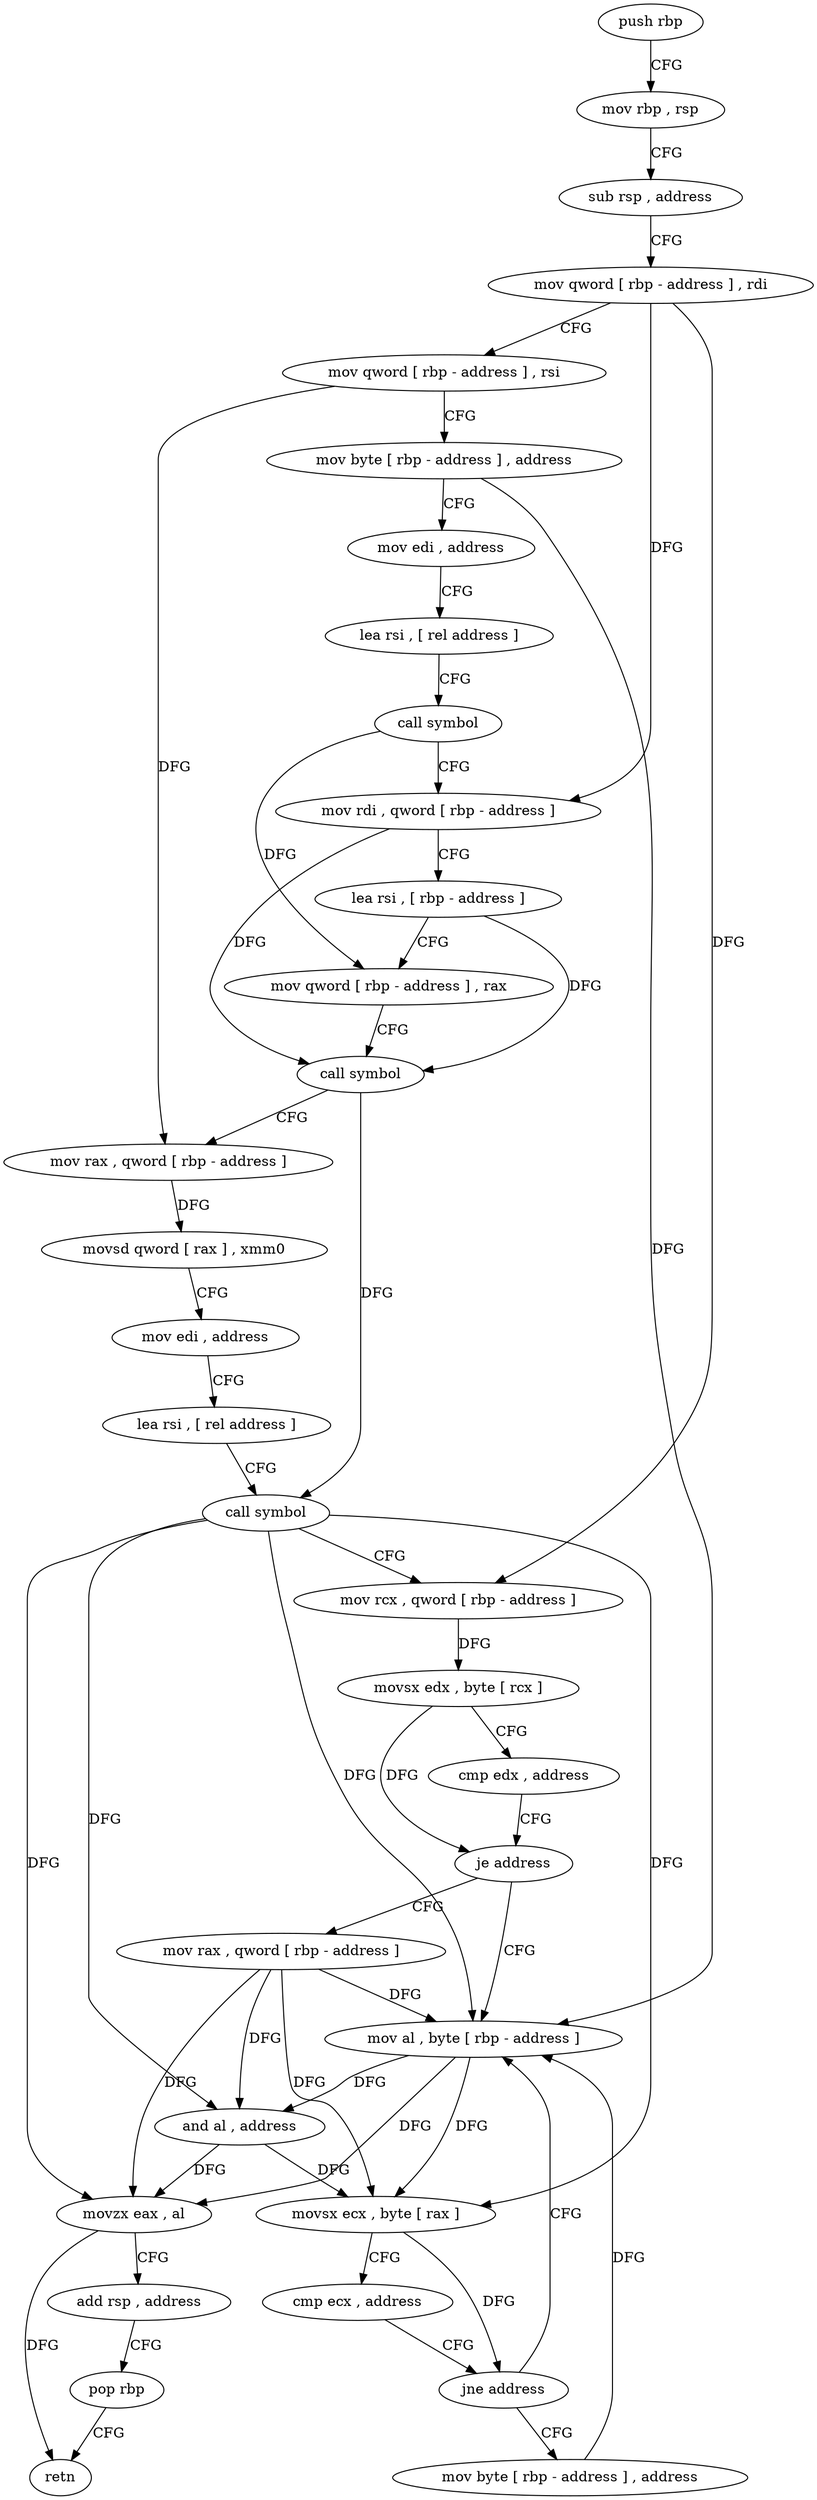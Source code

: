 digraph "func" {
"79344" [label = "push rbp" ]
"79345" [label = "mov rbp , rsp" ]
"79348" [label = "sub rsp , address" ]
"79352" [label = "mov qword [ rbp - address ] , rdi" ]
"79356" [label = "mov qword [ rbp - address ] , rsi" ]
"79360" [label = "mov byte [ rbp - address ] , address" ]
"79364" [label = "mov edi , address" ]
"79369" [label = "lea rsi , [ rel address ]" ]
"79376" [label = "call symbol" ]
"79381" [label = "mov rdi , qword [ rbp - address ]" ]
"79385" [label = "lea rsi , [ rbp - address ]" ]
"79389" [label = "mov qword [ rbp - address ] , rax" ]
"79393" [label = "call symbol" ]
"79398" [label = "mov rax , qword [ rbp - address ]" ]
"79402" [label = "movsd qword [ rax ] , xmm0" ]
"79406" [label = "mov edi , address" ]
"79411" [label = "lea rsi , [ rel address ]" ]
"79418" [label = "call symbol" ]
"79423" [label = "mov rcx , qword [ rbp - address ]" ]
"79427" [label = "movsx edx , byte [ rcx ]" ]
"79430" [label = "cmp edx , address" ]
"79433" [label = "je address" ]
"79459" [label = "mov al , byte [ rbp - address ]" ]
"79439" [label = "mov rax , qword [ rbp - address ]" ]
"79462" [label = "and al , address" ]
"79464" [label = "movzx eax , al" ]
"79467" [label = "add rsp , address" ]
"79471" [label = "pop rbp" ]
"79472" [label = "retn" ]
"79443" [label = "movsx ecx , byte [ rax ]" ]
"79446" [label = "cmp ecx , address" ]
"79449" [label = "jne address" ]
"79455" [label = "mov byte [ rbp - address ] , address" ]
"79344" -> "79345" [ label = "CFG" ]
"79345" -> "79348" [ label = "CFG" ]
"79348" -> "79352" [ label = "CFG" ]
"79352" -> "79356" [ label = "CFG" ]
"79352" -> "79381" [ label = "DFG" ]
"79352" -> "79423" [ label = "DFG" ]
"79356" -> "79360" [ label = "CFG" ]
"79356" -> "79398" [ label = "DFG" ]
"79360" -> "79364" [ label = "CFG" ]
"79360" -> "79459" [ label = "DFG" ]
"79364" -> "79369" [ label = "CFG" ]
"79369" -> "79376" [ label = "CFG" ]
"79376" -> "79381" [ label = "CFG" ]
"79376" -> "79389" [ label = "DFG" ]
"79381" -> "79385" [ label = "CFG" ]
"79381" -> "79393" [ label = "DFG" ]
"79385" -> "79389" [ label = "CFG" ]
"79385" -> "79393" [ label = "DFG" ]
"79389" -> "79393" [ label = "CFG" ]
"79393" -> "79398" [ label = "CFG" ]
"79393" -> "79418" [ label = "DFG" ]
"79398" -> "79402" [ label = "DFG" ]
"79402" -> "79406" [ label = "CFG" ]
"79406" -> "79411" [ label = "CFG" ]
"79411" -> "79418" [ label = "CFG" ]
"79418" -> "79423" [ label = "CFG" ]
"79418" -> "79459" [ label = "DFG" ]
"79418" -> "79462" [ label = "DFG" ]
"79418" -> "79464" [ label = "DFG" ]
"79418" -> "79443" [ label = "DFG" ]
"79423" -> "79427" [ label = "DFG" ]
"79427" -> "79430" [ label = "CFG" ]
"79427" -> "79433" [ label = "DFG" ]
"79430" -> "79433" [ label = "CFG" ]
"79433" -> "79459" [ label = "CFG" ]
"79433" -> "79439" [ label = "CFG" ]
"79459" -> "79462" [ label = "DFG" ]
"79459" -> "79464" [ label = "DFG" ]
"79459" -> "79443" [ label = "DFG" ]
"79439" -> "79443" [ label = "DFG" ]
"79439" -> "79462" [ label = "DFG" ]
"79439" -> "79464" [ label = "DFG" ]
"79439" -> "79459" [ label = "DFG" ]
"79462" -> "79464" [ label = "DFG" ]
"79462" -> "79443" [ label = "DFG" ]
"79464" -> "79467" [ label = "CFG" ]
"79464" -> "79472" [ label = "DFG" ]
"79467" -> "79471" [ label = "CFG" ]
"79471" -> "79472" [ label = "CFG" ]
"79443" -> "79446" [ label = "CFG" ]
"79443" -> "79449" [ label = "DFG" ]
"79446" -> "79449" [ label = "CFG" ]
"79449" -> "79459" [ label = "CFG" ]
"79449" -> "79455" [ label = "CFG" ]
"79455" -> "79459" [ label = "DFG" ]
}
